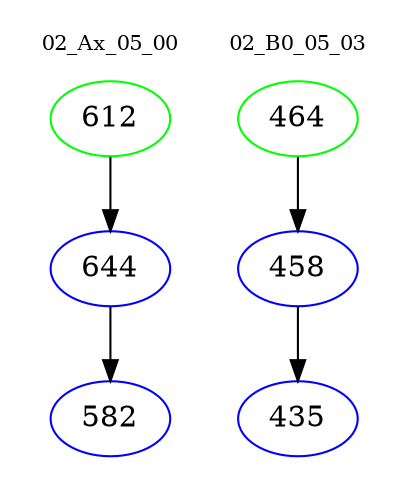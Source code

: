 digraph{
subgraph cluster_0 {
color = white
label = "02_Ax_05_00";
fontsize=10;
T0_612 [label="612", color="green"]
T0_612 -> T0_644 [color="black"]
T0_644 [label="644", color="blue"]
T0_644 -> T0_582 [color="black"]
T0_582 [label="582", color="blue"]
}
subgraph cluster_1 {
color = white
label = "02_B0_05_03";
fontsize=10;
T1_464 [label="464", color="green"]
T1_464 -> T1_458 [color="black"]
T1_458 [label="458", color="blue"]
T1_458 -> T1_435 [color="black"]
T1_435 [label="435", color="blue"]
}
}
